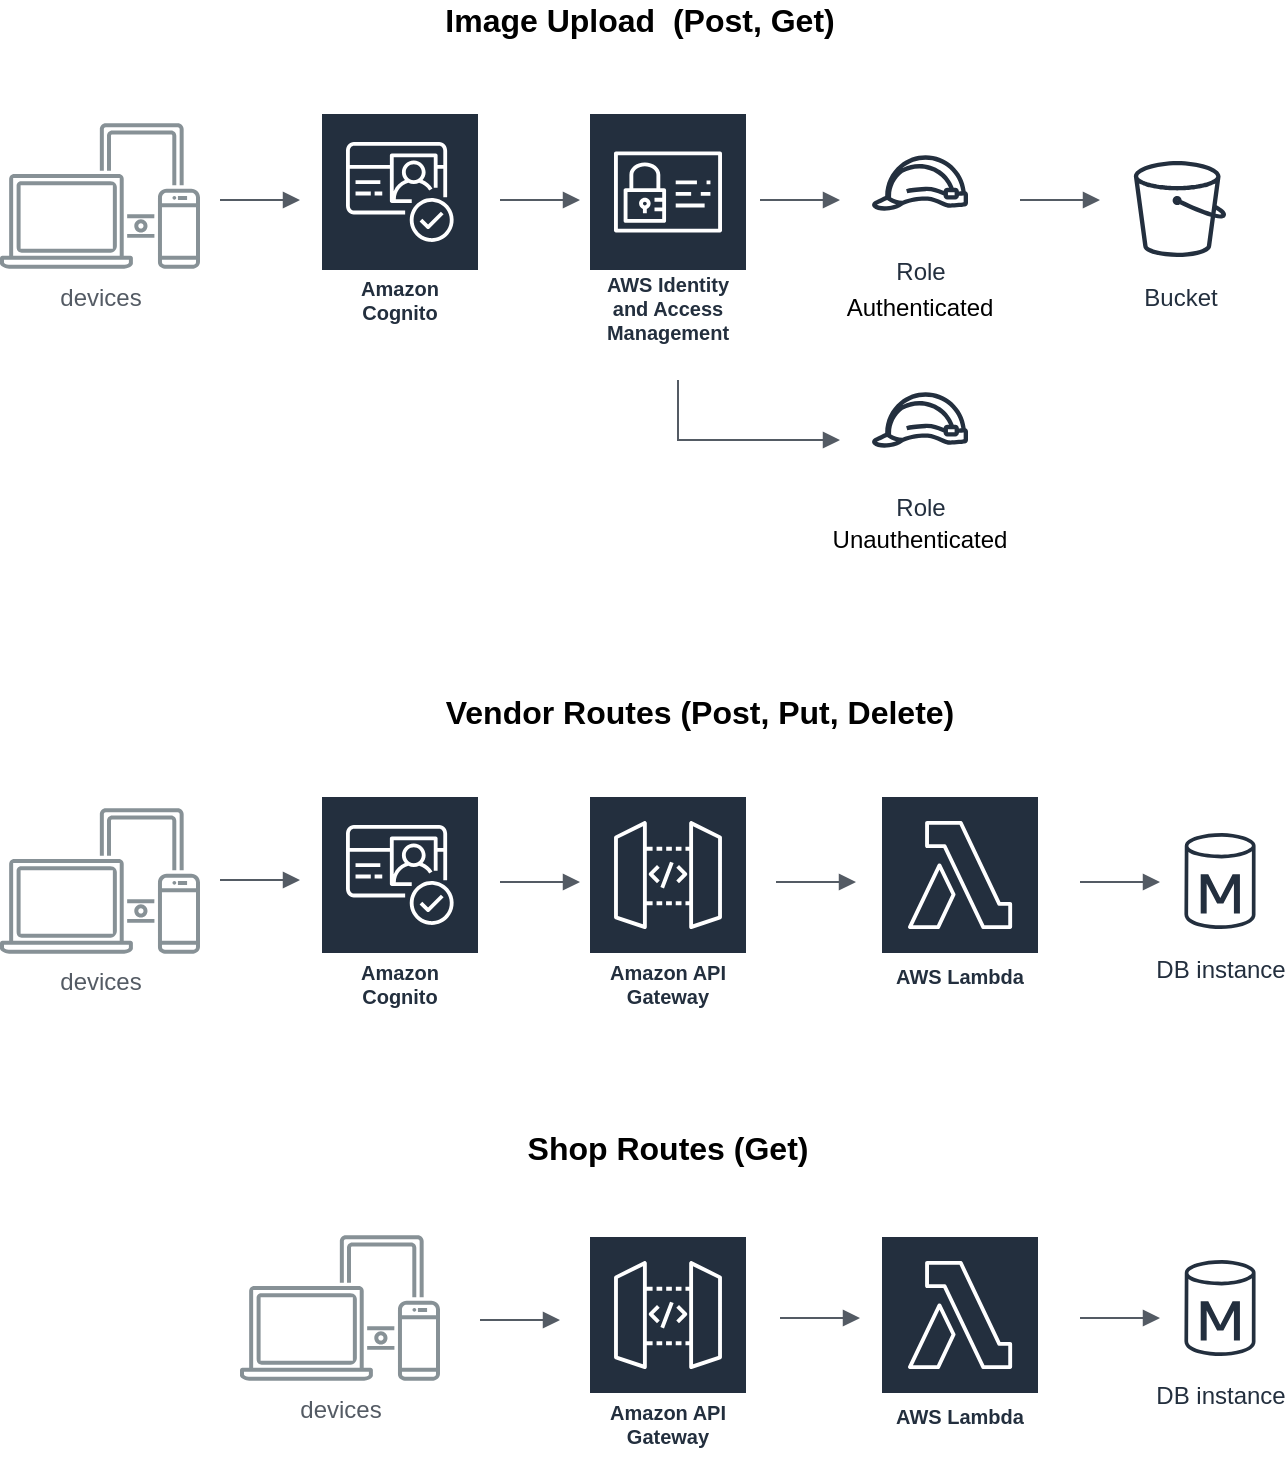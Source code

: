 <mxfile version="14.1.1" type="github">
  <diagram id="FVK82GPYwj_nhir-lwv4" name="Page-1">
    <mxGraphModel dx="900" dy="727" grid="1" gridSize="10" guides="1" tooltips="1" connect="1" arrows="1" fold="1" page="1" pageScale="1" pageWidth="827" pageHeight="1169" math="0" shadow="0">
      <root>
        <mxCell id="0" />
        <mxCell id="1" parent="0" />
        <mxCell id="cXl2kiiuHsrgFgcBL4Jd-14" value="Amazon API Gateway" style="outlineConnect=0;fontColor=#232F3E;gradientColor=none;strokeColor=#ffffff;fillColor=#232F3E;dashed=0;verticalLabelPosition=middle;verticalAlign=bottom;align=center;html=1;whiteSpace=wrap;fontSize=10;fontStyle=1;spacing=3;shape=mxgraph.aws4.productIcon;prIcon=mxgraph.aws4.api_gateway;" parent="1" vertex="1">
          <mxGeometry x="374" y="497.5" width="80" height="110" as="geometry" />
        </mxCell>
        <mxCell id="cXl2kiiuHsrgFgcBL4Jd-15" value="AWS Lambda" style="outlineConnect=0;fontColor=#232F3E;gradientColor=none;strokeColor=#ffffff;fillColor=#232F3E;dashed=0;verticalLabelPosition=middle;verticalAlign=bottom;align=center;html=1;whiteSpace=wrap;fontSize=10;fontStyle=1;spacing=3;shape=mxgraph.aws4.productIcon;prIcon=mxgraph.aws4.lambda;" parent="1" vertex="1">
          <mxGeometry x="520" y="497.5" width="80" height="100" as="geometry" />
        </mxCell>
        <mxCell id="cXl2kiiuHsrgFgcBL4Jd-18" value="Amazon Cognito" style="outlineConnect=0;fontColor=#232F3E;gradientColor=none;strokeColor=#ffffff;fillColor=#232F3E;dashed=0;verticalLabelPosition=middle;verticalAlign=bottom;align=center;html=1;whiteSpace=wrap;fontSize=10;fontStyle=1;spacing=3;shape=mxgraph.aws4.productIcon;prIcon=mxgraph.aws4.cognito;" parent="1" vertex="1">
          <mxGeometry x="240" y="156" width="80" height="110" as="geometry" />
        </mxCell>
        <mxCell id="cXl2kiiuHsrgFgcBL4Jd-19" value="AWS Identity and Access Management" style="outlineConnect=0;fontColor=#232F3E;gradientColor=none;strokeColor=#ffffff;fillColor=#232F3E;dashed=0;verticalLabelPosition=middle;verticalAlign=bottom;align=center;html=1;whiteSpace=wrap;fontSize=10;fontStyle=1;spacing=3;shape=mxgraph.aws4.productIcon;prIcon=mxgraph.aws4.identity_and_access_management;" parent="1" vertex="1">
          <mxGeometry x="374" y="156" width="80" height="120" as="geometry" />
        </mxCell>
        <mxCell id="cXl2kiiuHsrgFgcBL4Jd-20" value="devices" style="outlineConnect=0;gradientColor=none;fontColor=#545B64;strokeColor=none;fillColor=#879196;dashed=0;verticalLabelPosition=bottom;verticalAlign=top;align=center;html=1;fontSize=12;fontStyle=0;aspect=fixed;shape=mxgraph.aws4.illustration_devices;pointerEvents=1" parent="1" vertex="1">
          <mxGeometry x="80" y="504" width="100" height="73" as="geometry" />
        </mxCell>
        <mxCell id="cXl2kiiuHsrgFgcBL4Jd-21" value="Bucket" style="outlineConnect=0;fontColor=#232F3E;gradientColor=none;strokeColor=#232F3E;fillColor=#ffffff;dashed=0;verticalLabelPosition=bottom;verticalAlign=top;align=center;html=1;fontSize=12;fontStyle=0;aspect=fixed;shape=mxgraph.aws4.resourceIcon;resIcon=mxgraph.aws4.bucket;" parent="1" vertex="1">
          <mxGeometry x="640" y="174.5" width="60" height="60" as="geometry" />
        </mxCell>
        <mxCell id="cXl2kiiuHsrgFgcBL4Jd-22" value="devices" style="outlineConnect=0;gradientColor=none;fontColor=#545B64;strokeColor=none;fillColor=#879196;dashed=0;verticalLabelPosition=bottom;verticalAlign=top;align=center;html=1;fontSize=12;fontStyle=0;aspect=fixed;shape=mxgraph.aws4.illustration_devices;pointerEvents=1" parent="1" vertex="1">
          <mxGeometry x="80" y="161.5" width="100" height="73" as="geometry" />
        </mxCell>
        <mxCell id="cXl2kiiuHsrgFgcBL4Jd-23" value="Role" style="outlineConnect=0;fontColor=#232F3E;gradientColor=none;strokeColor=#232F3E;fillColor=#ffffff;dashed=0;verticalLabelPosition=bottom;verticalAlign=top;align=center;html=1;fontSize=12;fontStyle=0;aspect=fixed;shape=mxgraph.aws4.resourceIcon;resIcon=mxgraph.aws4.role;" parent="1" vertex="1">
          <mxGeometry x="510" y="161.5" width="60" height="60" as="geometry" />
        </mxCell>
        <mxCell id="cXl2kiiuHsrgFgcBL4Jd-24" value="Role" style="outlineConnect=0;fontColor=#232F3E;gradientColor=none;strokeColor=#232F3E;fillColor=#ffffff;dashed=0;verticalLabelPosition=bottom;verticalAlign=top;align=center;html=1;fontSize=12;fontStyle=0;aspect=fixed;shape=mxgraph.aws4.resourceIcon;resIcon=mxgraph.aws4.role;" parent="1" vertex="1">
          <mxGeometry x="510" y="280" width="60" height="60" as="geometry" />
        </mxCell>
        <mxCell id="cXl2kiiuHsrgFgcBL4Jd-25" value="DB instance" style="outlineConnect=0;fontColor=#232F3E;gradientColor=none;strokeColor=#232F3E;fillColor=#ffffff;dashed=0;verticalLabelPosition=bottom;verticalAlign=top;align=center;html=1;fontSize=12;fontStyle=0;aspect=fixed;shape=mxgraph.aws4.resourceIcon;resIcon=mxgraph.aws4.db_instance;" parent="1" vertex="1">
          <mxGeometry x="660" y="510.5" width="60" height="60" as="geometry" />
        </mxCell>
        <mxCell id="cXl2kiiuHsrgFgcBL4Jd-26" value="Amazon Cognito" style="outlineConnect=0;fontColor=#232F3E;gradientColor=none;strokeColor=#ffffff;fillColor=#232F3E;dashed=0;verticalLabelPosition=middle;verticalAlign=bottom;align=center;html=1;whiteSpace=wrap;fontSize=10;fontStyle=1;spacing=3;shape=mxgraph.aws4.productIcon;prIcon=mxgraph.aws4.cognito;" parent="1" vertex="1">
          <mxGeometry x="240" y="497.5" width="80" height="110" as="geometry" />
        </mxCell>
        <mxCell id="cXl2kiiuHsrgFgcBL4Jd-32" value="Authenticated" style="text;html=1;strokeColor=none;fillColor=none;align=center;verticalAlign=middle;whiteSpace=wrap;rounded=0;" parent="1" vertex="1">
          <mxGeometry x="520" y="244" width="40" height="20" as="geometry" />
        </mxCell>
        <mxCell id="cXl2kiiuHsrgFgcBL4Jd-35" value="Unauthenticated" style="text;html=1;strokeColor=none;fillColor=none;align=center;verticalAlign=middle;whiteSpace=wrap;rounded=0;" parent="1" vertex="1">
          <mxGeometry x="520" y="360" width="40" height="20" as="geometry" />
        </mxCell>
        <mxCell id="cXl2kiiuHsrgFgcBL4Jd-36" value="Amazon API Gateway" style="outlineConnect=0;fontColor=#232F3E;gradientColor=none;strokeColor=#ffffff;fillColor=#232F3E;dashed=0;verticalLabelPosition=middle;verticalAlign=bottom;align=center;html=1;whiteSpace=wrap;fontSize=10;fontStyle=1;spacing=3;shape=mxgraph.aws4.productIcon;prIcon=mxgraph.aws4.api_gateway;" parent="1" vertex="1">
          <mxGeometry x="374" y="717.5" width="80" height="110" as="geometry" />
        </mxCell>
        <mxCell id="cXl2kiiuHsrgFgcBL4Jd-37" value="AWS Lambda" style="outlineConnect=0;fontColor=#232F3E;gradientColor=none;strokeColor=#ffffff;fillColor=#232F3E;dashed=0;verticalLabelPosition=middle;verticalAlign=bottom;align=center;html=1;whiteSpace=wrap;fontSize=10;fontStyle=1;spacing=3;shape=mxgraph.aws4.productIcon;prIcon=mxgraph.aws4.lambda;" parent="1" vertex="1">
          <mxGeometry x="520" y="717.5" width="80" height="100" as="geometry" />
        </mxCell>
        <mxCell id="cXl2kiiuHsrgFgcBL4Jd-38" value="devices" style="outlineConnect=0;gradientColor=none;fontColor=#545B64;strokeColor=none;fillColor=#879196;dashed=0;verticalLabelPosition=bottom;verticalAlign=top;align=center;html=1;fontSize=12;fontStyle=0;aspect=fixed;shape=mxgraph.aws4.illustration_devices;pointerEvents=1" parent="1" vertex="1">
          <mxGeometry x="200" y="717.5" width="100" height="73" as="geometry" />
        </mxCell>
        <mxCell id="cXl2kiiuHsrgFgcBL4Jd-39" value="DB instance" style="outlineConnect=0;fontColor=#232F3E;gradientColor=none;strokeColor=#232F3E;fillColor=#ffffff;dashed=0;verticalLabelPosition=bottom;verticalAlign=top;align=center;html=1;fontSize=12;fontStyle=0;aspect=fixed;shape=mxgraph.aws4.resourceIcon;resIcon=mxgraph.aws4.db_instance;" parent="1" vertex="1">
          <mxGeometry x="660" y="724" width="60" height="60" as="geometry" />
        </mxCell>
        <mxCell id="cXl2kiiuHsrgFgcBL4Jd-55" value="" style="edgeStyle=orthogonalEdgeStyle;html=1;endArrow=block;elbow=vertical;startArrow=none;endFill=1;strokeColor=#545B64;rounded=0;" parent="1" edge="1">
          <mxGeometry width="100" relative="1" as="geometry">
            <mxPoint x="330" y="200" as="sourcePoint" />
            <mxPoint x="370" y="200" as="targetPoint" />
          </mxGeometry>
        </mxCell>
        <mxCell id="cXl2kiiuHsrgFgcBL4Jd-56" value="" style="edgeStyle=orthogonalEdgeStyle;html=1;endArrow=block;elbow=vertical;startArrow=none;endFill=1;strokeColor=#545B64;rounded=0;" parent="1" edge="1">
          <mxGeometry width="100" relative="1" as="geometry">
            <mxPoint x="330" y="541" as="sourcePoint" />
            <mxPoint x="370" y="541" as="targetPoint" />
          </mxGeometry>
        </mxCell>
        <mxCell id="cXl2kiiuHsrgFgcBL4Jd-57" value="" style="edgeStyle=orthogonalEdgeStyle;html=1;endArrow=block;elbow=vertical;startArrow=none;endFill=1;strokeColor=#545B64;rounded=0;" parent="1" edge="1">
          <mxGeometry width="100" relative="1" as="geometry">
            <mxPoint x="460" y="200" as="sourcePoint" />
            <mxPoint x="500" y="200" as="targetPoint" />
          </mxGeometry>
        </mxCell>
        <mxCell id="cXl2kiiuHsrgFgcBL4Jd-58" value="" style="edgeStyle=orthogonalEdgeStyle;html=1;endArrow=block;elbow=vertical;startArrow=none;endFill=1;strokeColor=#545B64;rounded=0;" parent="1" edge="1">
          <mxGeometry width="100" relative="1" as="geometry">
            <mxPoint x="590" y="200" as="sourcePoint" />
            <mxPoint x="630" y="200" as="targetPoint" />
          </mxGeometry>
        </mxCell>
        <mxCell id="cXl2kiiuHsrgFgcBL4Jd-59" value="" style="edgeStyle=orthogonalEdgeStyle;html=1;endArrow=block;elbow=vertical;startArrow=none;endFill=1;strokeColor=#545B64;rounded=0;" parent="1" edge="1">
          <mxGeometry width="100" relative="1" as="geometry">
            <mxPoint x="468" y="541" as="sourcePoint" />
            <mxPoint x="508" y="541" as="targetPoint" />
          </mxGeometry>
        </mxCell>
        <mxCell id="cXl2kiiuHsrgFgcBL4Jd-60" value="" style="edgeStyle=orthogonalEdgeStyle;html=1;endArrow=block;elbow=vertical;startArrow=none;endFill=1;strokeColor=#545B64;rounded=0;" parent="1" edge="1">
          <mxGeometry width="100" relative="1" as="geometry">
            <mxPoint x="470" y="759" as="sourcePoint" />
            <mxPoint x="510" y="759" as="targetPoint" />
          </mxGeometry>
        </mxCell>
        <mxCell id="cXl2kiiuHsrgFgcBL4Jd-61" value="" style="edgeStyle=orthogonalEdgeStyle;html=1;endArrow=block;elbow=vertical;startArrow=none;endFill=1;strokeColor=#545B64;rounded=0;" parent="1" edge="1">
          <mxGeometry width="100" relative="1" as="geometry">
            <mxPoint x="620" y="541" as="sourcePoint" />
            <mxPoint x="660" y="541" as="targetPoint" />
          </mxGeometry>
        </mxCell>
        <mxCell id="cXl2kiiuHsrgFgcBL4Jd-62" value="" style="edgeStyle=orthogonalEdgeStyle;html=1;endArrow=block;elbow=vertical;startArrow=none;endFill=1;strokeColor=#545B64;rounded=0;" parent="1" edge="1">
          <mxGeometry width="100" relative="1" as="geometry">
            <mxPoint x="620" y="759" as="sourcePoint" />
            <mxPoint x="660" y="759" as="targetPoint" />
          </mxGeometry>
        </mxCell>
        <mxCell id="cXl2kiiuHsrgFgcBL4Jd-63" value="" style="edgeStyle=orthogonalEdgeStyle;html=1;endArrow=block;elbow=vertical;startArrow=none;endFill=1;strokeColor=#545B64;rounded=0;" parent="1" edge="1">
          <mxGeometry width="100" relative="1" as="geometry">
            <mxPoint x="320" y="760" as="sourcePoint" />
            <mxPoint x="360" y="760" as="targetPoint" />
          </mxGeometry>
        </mxCell>
        <mxCell id="cXl2kiiuHsrgFgcBL4Jd-64" value="" style="edgeStyle=orthogonalEdgeStyle;html=1;endArrow=block;elbow=vertical;startArrow=none;endFill=1;strokeColor=#545B64;rounded=0;" parent="1" edge="1">
          <mxGeometry width="100" relative="1" as="geometry">
            <mxPoint x="190" y="540" as="sourcePoint" />
            <mxPoint x="230" y="540" as="targetPoint" />
          </mxGeometry>
        </mxCell>
        <mxCell id="cXl2kiiuHsrgFgcBL4Jd-65" value="" style="edgeStyle=orthogonalEdgeStyle;html=1;endArrow=block;elbow=vertical;startArrow=none;endFill=1;strokeColor=#545B64;rounded=0;" parent="1" edge="1">
          <mxGeometry width="100" relative="1" as="geometry">
            <mxPoint x="190" y="200" as="sourcePoint" />
            <mxPoint x="230" y="200" as="targetPoint" />
          </mxGeometry>
        </mxCell>
        <mxCell id="cXl2kiiuHsrgFgcBL4Jd-66" value="&lt;span style=&quot;font-size: 16px&quot;&gt;&lt;b&gt;Vendor Routes (Post, Put, Delete)&lt;/b&gt;&lt;/span&gt;" style="text;html=1;strokeColor=none;fillColor=none;align=center;verticalAlign=middle;whiteSpace=wrap;rounded=0;" parent="1" vertex="1">
          <mxGeometry x="290" y="446" width="280" height="20" as="geometry" />
        </mxCell>
        <mxCell id="cXl2kiiuHsrgFgcBL4Jd-67" value="&lt;span style=&quot;font-size: 16px&quot;&gt;&lt;b&gt;Shop Routes (Get)&lt;/b&gt;&lt;/span&gt;" style="text;html=1;strokeColor=none;fillColor=none;align=center;verticalAlign=middle;whiteSpace=wrap;rounded=0;" parent="1" vertex="1">
          <mxGeometry x="334" y="664" width="160" height="20" as="geometry" />
        </mxCell>
        <mxCell id="cXl2kiiuHsrgFgcBL4Jd-70" value="" style="edgeStyle=orthogonalEdgeStyle;html=1;endArrow=block;elbow=vertical;startArrow=none;endFill=1;strokeColor=#545B64;rounded=0;" parent="1" edge="1">
          <mxGeometry width="100" relative="1" as="geometry">
            <mxPoint x="419" y="290" as="sourcePoint" />
            <mxPoint x="500" y="320" as="targetPoint" />
            <Array as="points">
              <mxPoint x="419" y="320" />
            </Array>
          </mxGeometry>
        </mxCell>
        <mxCell id="cXl2kiiuHsrgFgcBL4Jd-71" value="&lt;span style=&quot;font-size: 16px&quot;&gt;&lt;b&gt;Image Upload&amp;nbsp; (Post, Get)&lt;/b&gt;&lt;/span&gt;" style="text;html=1;strokeColor=none;fillColor=none;align=center;verticalAlign=middle;whiteSpace=wrap;rounded=0;" parent="1" vertex="1">
          <mxGeometry x="260" y="100" width="280" height="20" as="geometry" />
        </mxCell>
      </root>
    </mxGraphModel>
  </diagram>
</mxfile>
